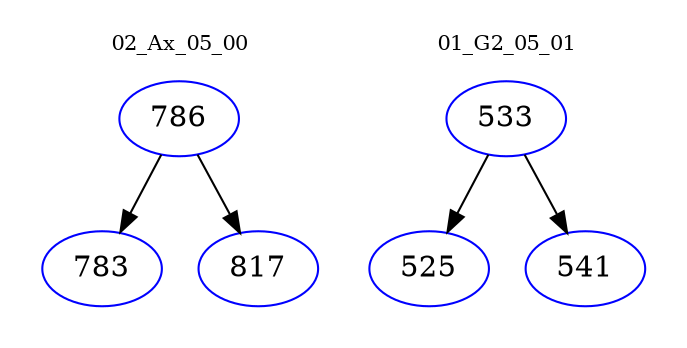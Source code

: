 digraph{
subgraph cluster_0 {
color = white
label = "02_Ax_05_00";
fontsize=10;
T0_786 [label="786", color="blue"]
T0_786 -> T0_783 [color="black"]
T0_783 [label="783", color="blue"]
T0_786 -> T0_817 [color="black"]
T0_817 [label="817", color="blue"]
}
subgraph cluster_1 {
color = white
label = "01_G2_05_01";
fontsize=10;
T1_533 [label="533", color="blue"]
T1_533 -> T1_525 [color="black"]
T1_525 [label="525", color="blue"]
T1_533 -> T1_541 [color="black"]
T1_541 [label="541", color="blue"]
}
}
